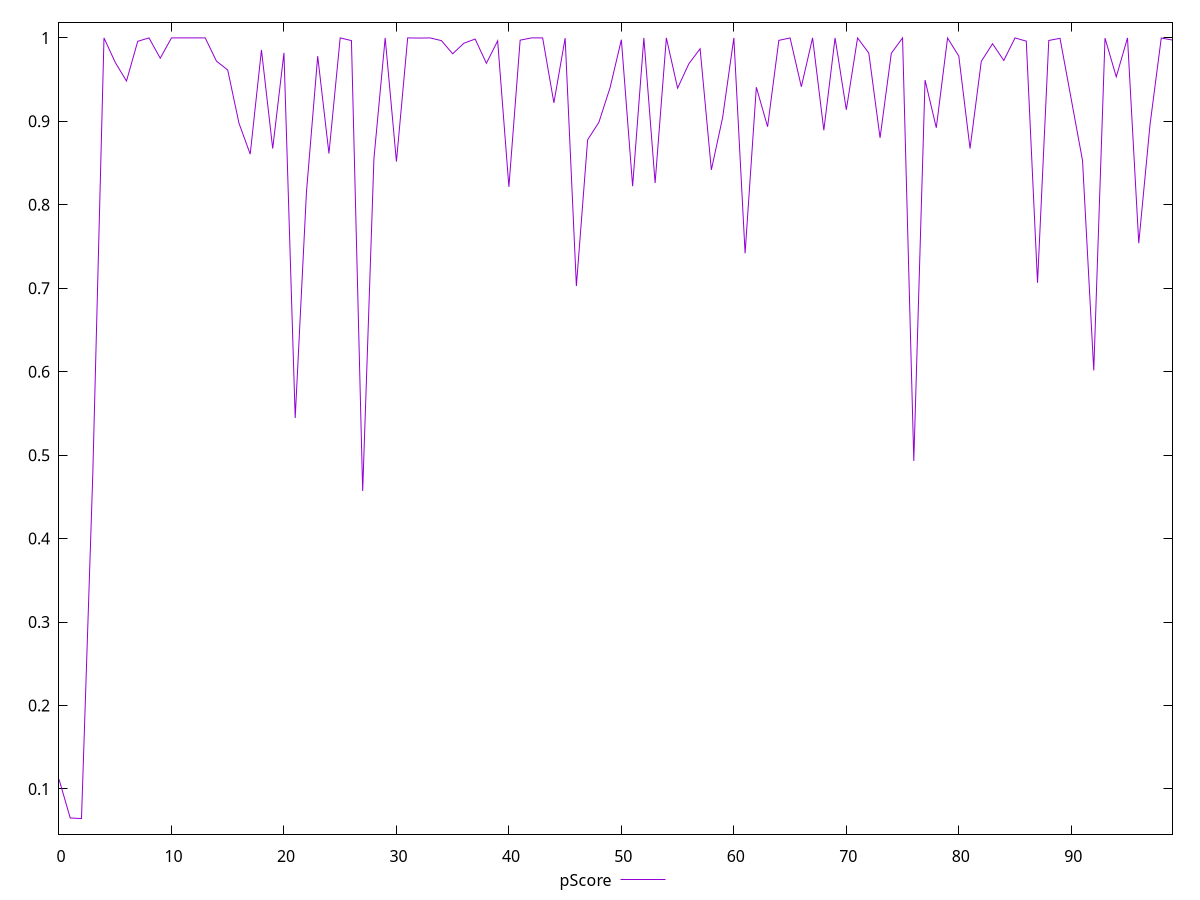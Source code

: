 reset

$pScore <<EOF
0 0.11163038579463913
1 0.06514753700707782
2 0.0645345019595791
3 0.47505053147054815
4 1
5 0.9706411444431811
6 0.9483367494030813
7 0.9959093519990317
8 0.9999998872423357
9 0.9756441379504828
10 0.9999999999999867
11 0.9999784773194942
12 0.9999991865745039
13 1
14 0.9721606760847724
15 0.9615104870465858
16 0.897865562621359
17 0.8606962007175731
18 0.9855731095153829
19 0.8674180359453619
20 0.9821280012108389
21 0.5444862400024757
22 0.8150517743575272
23 0.9781396153227242
24 0.8614786903580942
25 1
26 0.9967943401320603
27 0.4569515105186117
28 0.8553362292101525
29 0.9999999832845237
30 0.8517906720435653
31 0.9999999999506068
32 0.9997888895596823
33 0.9999999997038378
34 0.9967430687945495
35 0.9810155256908282
36 0.9936404358773585
37 0.9986329986695405
38 0.9695884255988728
39 0.996516146815235
40 0.8214927153442935
41 0.9972972944240157
42 0.9999857064477768
43 0.9999999832845237
44 0.9222174953399462
45 0.9997492028360977
46 0.7026735435254945
47 0.877885641932558
48 0.8988517464962142
49 0.9406111375906019
50 0.9978537085523704
51 0.8222871267774755
52 0.9999906300273349
53 0.8262073060341721
54 1
55 0.939797101485984
56 0.9689989650451527
57 0.9870026890492525
58 0.8418449940765957
59 0.9043965300619765
60 0.9999999888647343
61 0.7418453943035936
62 0.9409064016790929
63 0.8935652245981336
64 0.997056895290679
65 0.9999550954337629
66 0.9414997428617344
67 0.9999999645232727
68 0.8892775839392069
69 0.9999893121459287
70 0.9139175349038544
71 1
72 0.9817937317600303
73 0.8801706658654909
74 0.9815823772902895
75 0.9999984505461137
76 0.49310184039563365
77 0.9494979193895718
78 0.8923147151482284
79 0.9999145395774396
80 0.978252842071907
81 0.8674180359453617
82 0.9718931268268651
83 0.9929773359058636
84 0.9729888770443202
85 0.9999932937016356
86 0.9961072121040824
87 0.7065779660937285
88 0.9969273506775793
89 0.9994940443999545
91 0.8531071062192574
92 0.6014853158502997
93 0.9997176427582888
94 0.9533621404406745
95 1
96 0.7539554751985018
97 0.8958083754333369
98 0.9998854547554081
99 0.9974202832280541
EOF

set key outside below
set xrange [0:99]
set yrange [0.045825191998770685:1.0187093099608084]
set trange [0.045825191998770685:1.0187093099608084]
set terminal svg size 640, 500 enhanced background rgb 'white'
set output "report/report_00029_2021-02-24T13-36-40.390Z/total-blocking-time/samples/card/pScore/values.svg"

plot $pScore title "pScore" with line

reset
